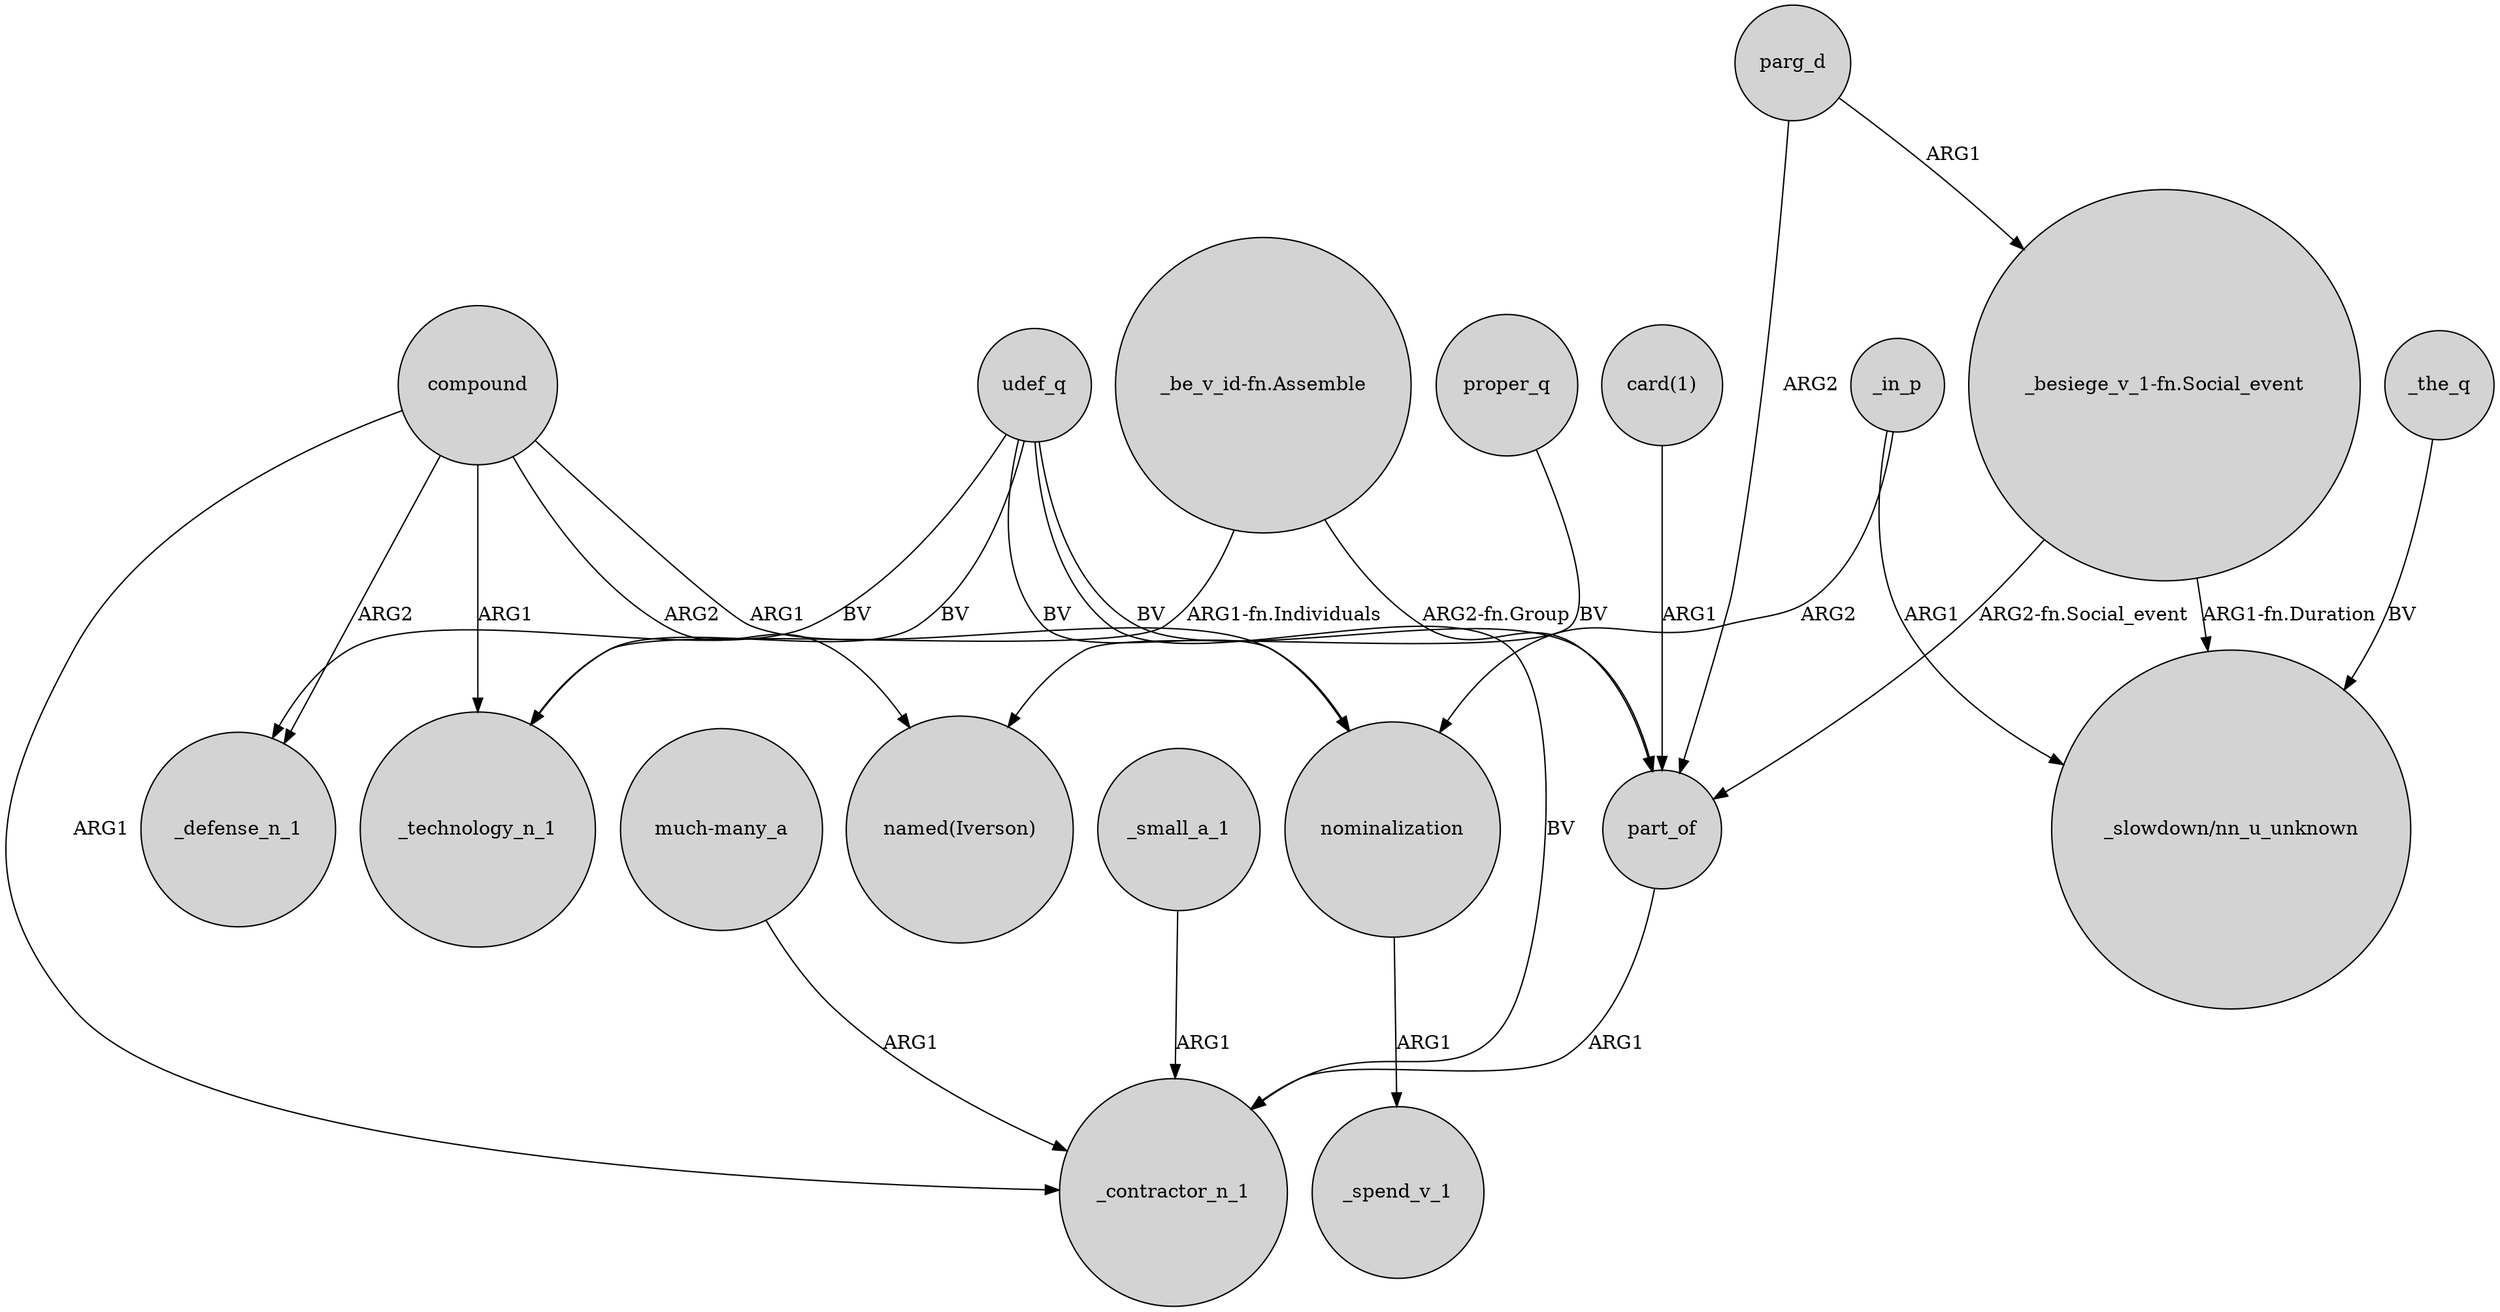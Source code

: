 digraph {
	node [shape=circle style=filled]
	part_of -> _contractor_n_1 [label=ARG1]
	compound -> _technology_n_1 [label=ARG1]
	compound -> _contractor_n_1 [label=ARG1]
	"_be_v_id-fn.Assemble" -> _technology_n_1 [label="ARG1-fn.Individuals"]
	proper_q -> "named(Iverson)" [label=BV]
	udef_q -> part_of [label=BV]
	_in_p -> "_slowdown/nn_u_unknown" [label=ARG1]
	_the_q -> "_slowdown/nn_u_unknown" [label=BV]
	udef_q -> nominalization [label=BV]
	"much-many_a" -> _contractor_n_1 [label=ARG1]
	udef_q -> _defense_n_1 [label=BV]
	udef_q -> _contractor_n_1 [label=BV]
	"card(1)" -> part_of [label=ARG1]
	udef_q -> _technology_n_1 [label=BV]
	nominalization -> _spend_v_1 [label=ARG1]
	"_besiege_v_1-fn.Social_event" -> "_slowdown/nn_u_unknown" [label="ARG1-fn.Duration"]
	compound -> "named(Iverson)" [label=ARG2]
	parg_d -> part_of [label=ARG2]
	compound -> nominalization [label=ARG1]
	_small_a_1 -> _contractor_n_1 [label=ARG1]
	compound -> _defense_n_1 [label=ARG2]
	parg_d -> "_besiege_v_1-fn.Social_event" [label=ARG1]
	_in_p -> nominalization [label=ARG2]
	"_besiege_v_1-fn.Social_event" -> part_of [label="ARG2-fn.Social_event"]
	"_be_v_id-fn.Assemble" -> part_of [label="ARG2-fn.Group"]
}
